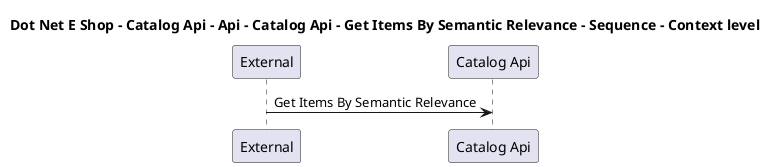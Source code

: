 @startuml

title Dot Net E Shop - Catalog Api - Api - Catalog Api - Get Items By Semantic Relevance - Sequence - Context level

participant "External" as C4InterFlow.SoftwareSystems.ExternalSystem
participant "Catalog Api" as DotNetEShop.SoftwareSystems.CatalogApi

C4InterFlow.SoftwareSystems.ExternalSystem -> DotNetEShop.SoftwareSystems.CatalogApi : Get Items By Semantic Relevance


@enduml
